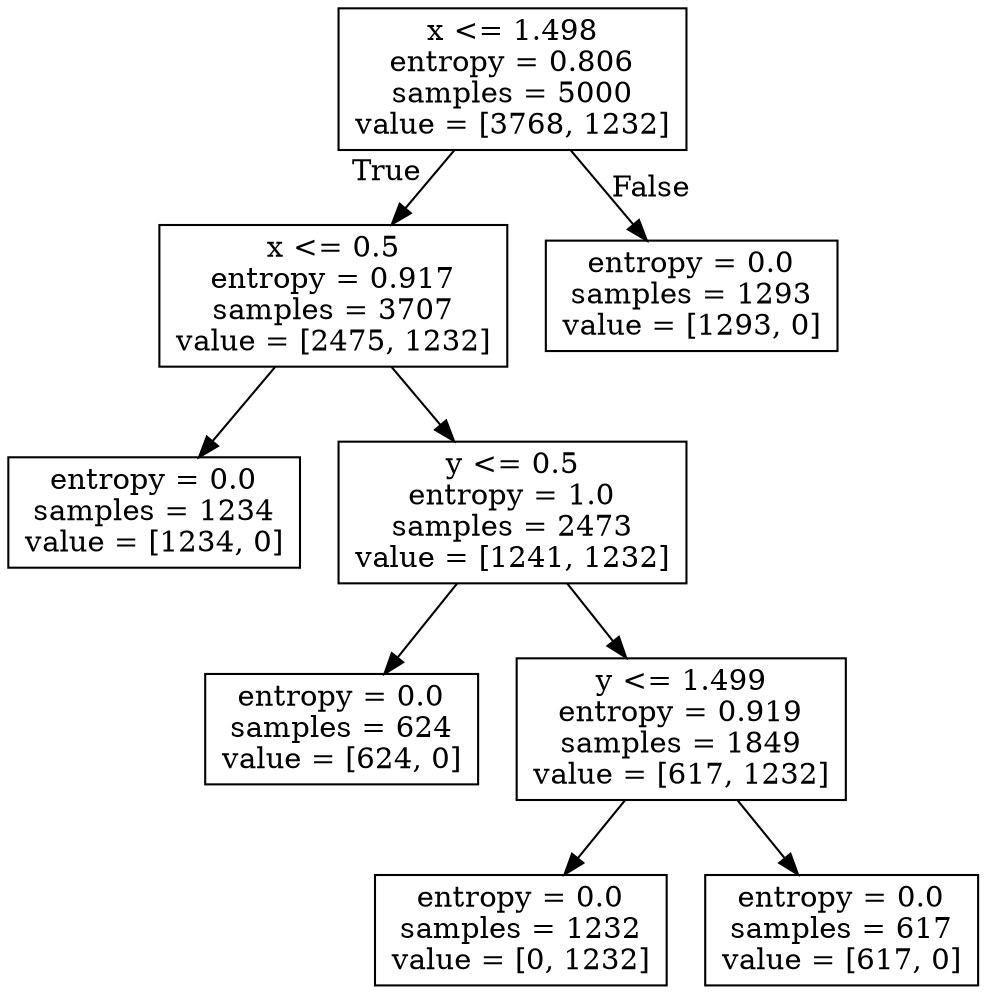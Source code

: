 digraph Tree {
node [shape=box] ;
0 [label="x <= 1.498\nentropy = 0.806\nsamples = 5000\nvalue = [3768, 1232]"] ;
1 [label="x <= 0.5\nentropy = 0.917\nsamples = 3707\nvalue = [2475, 1232]"] ;
0 -> 1 [labeldistance=2.5, labelangle=45, headlabel="True"] ;
2 [label="entropy = 0.0\nsamples = 1234\nvalue = [1234, 0]"] ;
1 -> 2 ;
3 [label="y <= 0.5\nentropy = 1.0\nsamples = 2473\nvalue = [1241, 1232]"] ;
1 -> 3 ;
4 [label="entropy = 0.0\nsamples = 624\nvalue = [624, 0]"] ;
3 -> 4 ;
5 [label="y <= 1.499\nentropy = 0.919\nsamples = 1849\nvalue = [617, 1232]"] ;
3 -> 5 ;
6 [label="entropy = 0.0\nsamples = 1232\nvalue = [0, 1232]"] ;
5 -> 6 ;
7 [label="entropy = 0.0\nsamples = 617\nvalue = [617, 0]"] ;
5 -> 7 ;
8 [label="entropy = 0.0\nsamples = 1293\nvalue = [1293, 0]"] ;
0 -> 8 [labeldistance=2.5, labelangle=-45, headlabel="False"] ;
}
